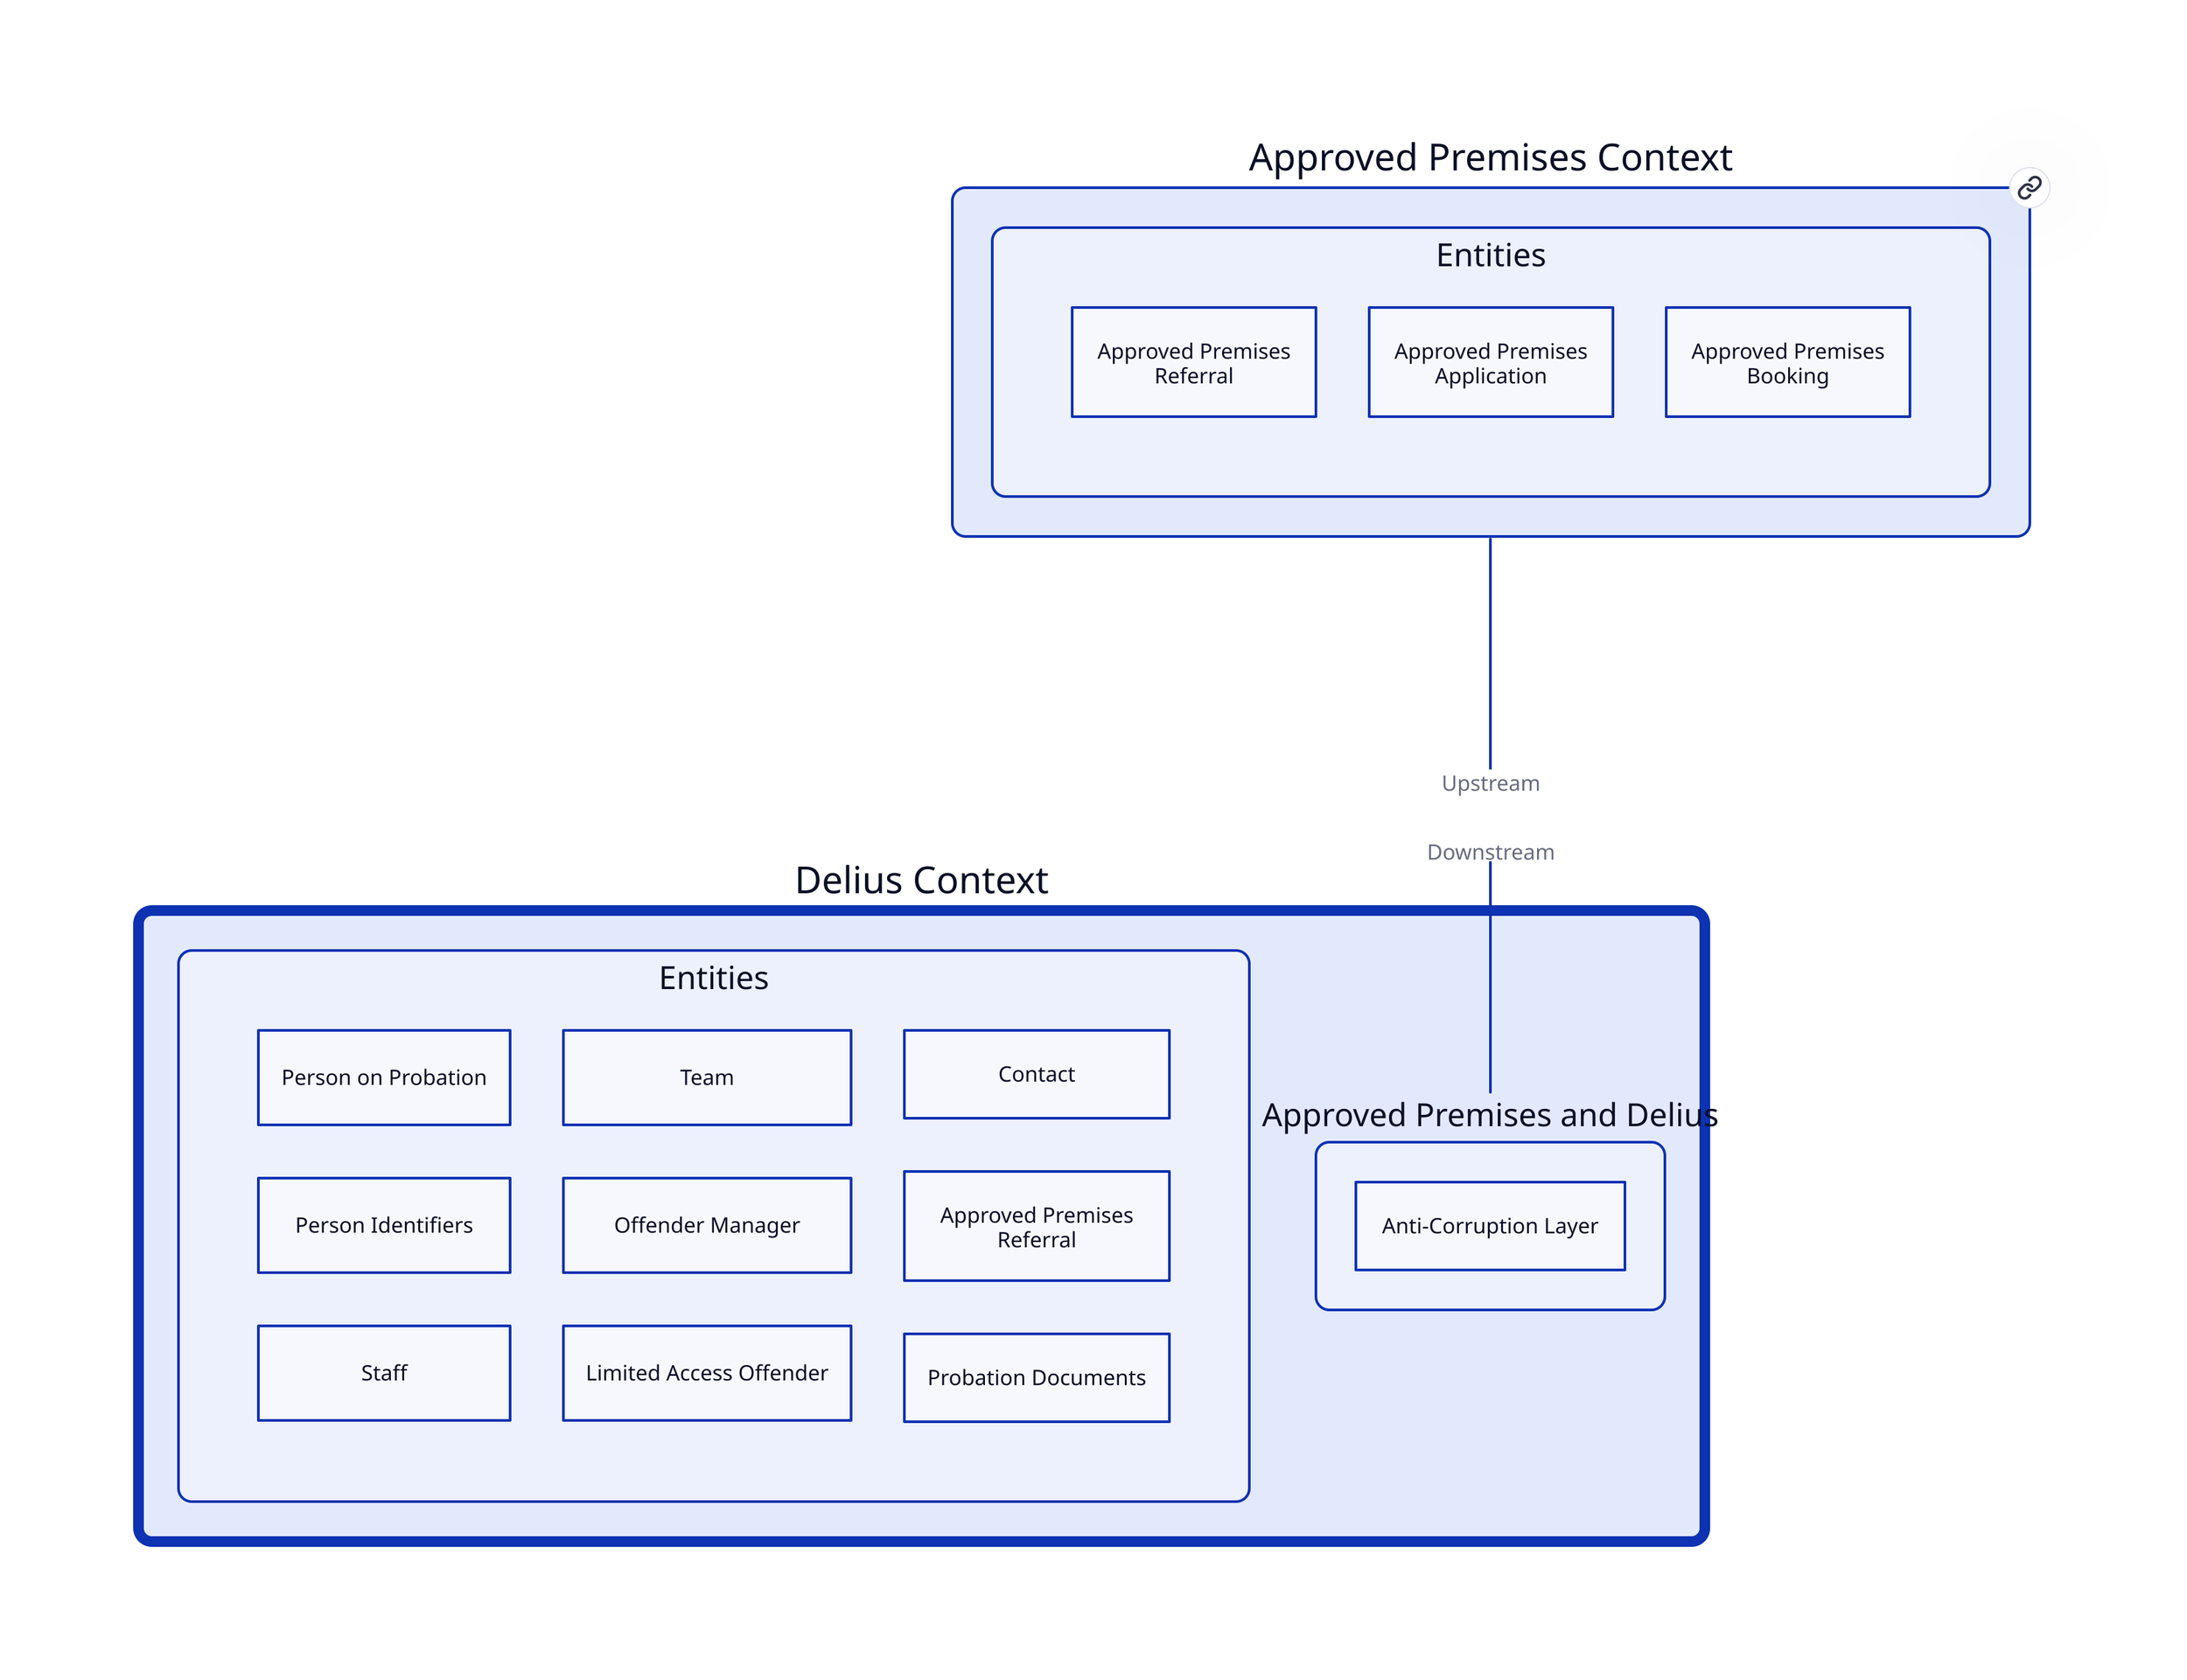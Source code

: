 
style {
  fill: "#ffffff"
}

context-approved-premises: Approved Premises Context {
  link: https://github.com/ministryofjustice/hmpps-approved-premises-api

  entities: Entities {
    grid-columns: 3
    referral: Approved Premises\n Referral
    application: Approved Premises\n Application
    booking: Approved Premises\n Booking
  }
}

context-delius: Delius Context {
  style.stroke-width: 8

  entities: Entities {
    grid-columns: 3
    pop: Person on Probation
    identifiers: Person Identifiers
    staff: Staff
    team: Team
    offender-manager: Offender Manager
    lao: Limited Access\ Offender
    contact: Contact
    referral: Approved Premises\n Referral
    documents: Probation Documents
  }
  interface: Approved Premises and Delius {
    type: Anti-Corruption Layer
  }
}

context-approved-premises--context-delius.interface: Upstream\n\n\nDownstream

*.style.border-radius: 10
*.*.style.border-radius: 10
*.*.style.stroke-width: 2
